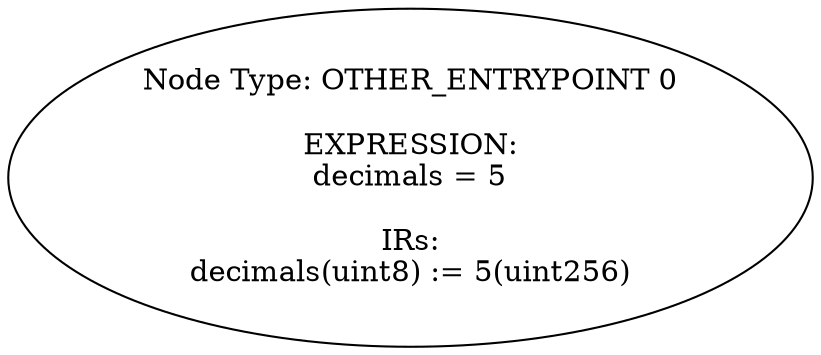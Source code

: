 digraph{
0[label="Node Type: OTHER_ENTRYPOINT 0

EXPRESSION:
decimals = 5

IRs:
decimals(uint8) := 5(uint256)"];
}
